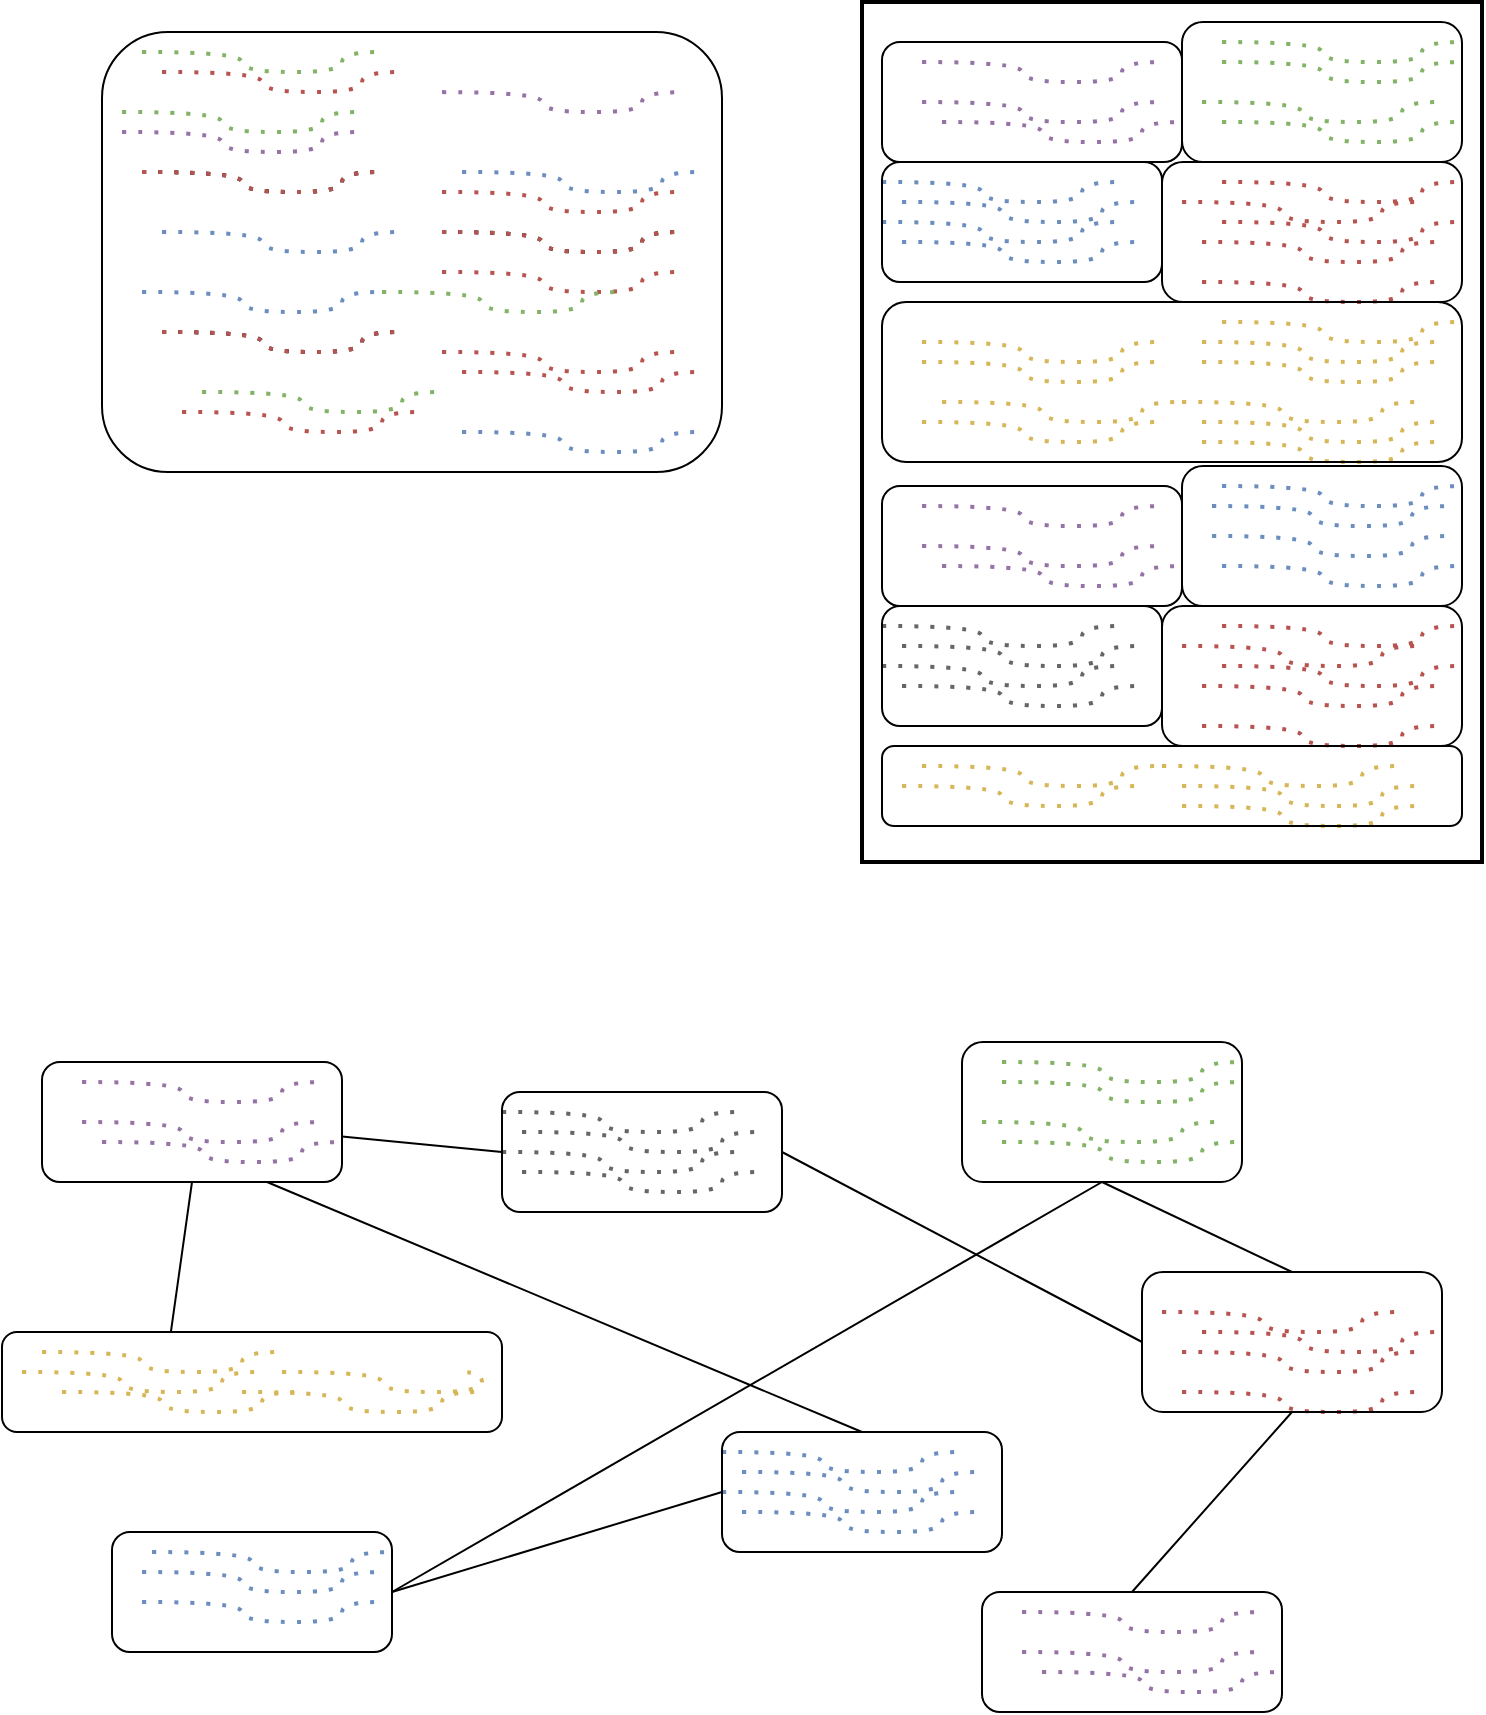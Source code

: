 <mxfile version="20.7.4" type="device"><diagram id="_uAUMc8RlsKn-BRS8aLd" name="Página-1"><mxGraphModel dx="868" dy="654" grid="0" gridSize="10" guides="1" tooltips="1" connect="1" arrows="1" fold="1" page="1" pageScale="1" pageWidth="827" pageHeight="1169" math="0" shadow="0"><root><mxCell id="0"/><mxCell id="1" parent="0"/><mxCell id="32X2ZA4i8Px3w5ZGDdcF-2" value="" style="endArrow=none;dashed=1;html=1;dashPattern=1 3;strokeWidth=2;rounded=0;edgeStyle=orthogonalEdgeStyle;curved=1;fillColor=#d5e8d4;strokeColor=#82b366;" edge="1" parent="1"><mxGeometry x="-0.8" y="262" width="50" height="50" relative="1" as="geometry"><mxPoint x="120" y="80" as="sourcePoint"/><mxPoint x="240" y="80" as="targetPoint"/><Array as="points"><mxPoint x="170" y="80"/><mxPoint x="170" y="90"/><mxPoint x="220" y="90"/><mxPoint x="220" y="80"/></Array><mxPoint x="-180" y="72" as="offset"/></mxGeometry></mxCell><mxCell id="32X2ZA4i8Px3w5ZGDdcF-3" value="" style="endArrow=none;dashed=1;html=1;dashPattern=1 3;strokeWidth=2;rounded=0;edgeStyle=orthogonalEdgeStyle;curved=1;fillColor=#f8cecc;strokeColor=#b85450;" edge="1" parent="1"><mxGeometry x="-0.8" y="262" width="50" height="50" relative="1" as="geometry"><mxPoint x="130" y="90" as="sourcePoint"/><mxPoint x="250" y="90" as="targetPoint"/><Array as="points"><mxPoint x="180" y="90"/><mxPoint x="180" y="100"/><mxPoint x="230" y="100"/><mxPoint x="230" y="90"/></Array><mxPoint x="-180" y="72" as="offset"/></mxGeometry></mxCell><mxCell id="32X2ZA4i8Px3w5ZGDdcF-4" value="" style="endArrow=none;dashed=1;html=1;dashPattern=1 3;strokeWidth=2;rounded=0;edgeStyle=orthogonalEdgeStyle;curved=1;fillColor=#e1d5e7;strokeColor=#9673a6;" edge="1" parent="1"><mxGeometry x="-0.8" y="262" width="50" height="50" relative="1" as="geometry"><mxPoint x="270" y="100.06" as="sourcePoint"/><mxPoint x="390" y="100.06" as="targetPoint"/><Array as="points"><mxPoint x="320" y="100.06"/><mxPoint x="320" y="110.06"/><mxPoint x="370" y="110.06"/><mxPoint x="370" y="100.06"/></Array><mxPoint x="-180" y="72" as="offset"/></mxGeometry></mxCell><mxCell id="32X2ZA4i8Px3w5ZGDdcF-5" value="" style="endArrow=none;dashed=1;html=1;dashPattern=1 3;strokeWidth=2;rounded=0;edgeStyle=orthogonalEdgeStyle;curved=1;fillColor=#d5e8d4;strokeColor=#82b366;" edge="1" parent="1"><mxGeometry x="-0.8" y="262" width="50" height="50" relative="1" as="geometry"><mxPoint x="110" y="110" as="sourcePoint"/><mxPoint x="230" y="110" as="targetPoint"/><Array as="points"><mxPoint x="160" y="110"/><mxPoint x="160" y="120"/><mxPoint x="210" y="120"/><mxPoint x="210" y="110"/></Array><mxPoint x="-180" y="72" as="offset"/></mxGeometry></mxCell><mxCell id="32X2ZA4i8Px3w5ZGDdcF-6" value="" style="endArrow=none;dashed=1;html=1;dashPattern=1 3;strokeWidth=2;rounded=0;edgeStyle=orthogonalEdgeStyle;curved=1;fillColor=#e1d5e7;strokeColor=#9673a6;" edge="1" parent="1"><mxGeometry x="-0.8" y="262" width="50" height="50" relative="1" as="geometry"><mxPoint x="110" y="120" as="sourcePoint"/><mxPoint x="230" y="120" as="targetPoint"/><Array as="points"><mxPoint x="160" y="120"/><mxPoint x="160" y="130"/><mxPoint x="210" y="130"/><mxPoint x="210" y="120"/></Array><mxPoint x="-180" y="72" as="offset"/></mxGeometry></mxCell><mxCell id="32X2ZA4i8Px3w5ZGDdcF-7" value="" style="endArrow=none;dashed=1;html=1;dashPattern=1 3;strokeWidth=2;rounded=0;edgeStyle=orthogonalEdgeStyle;curved=1;fillColor=#f8cecc;strokeColor=#b85450;" edge="1" parent="1"><mxGeometry x="-0.8" y="262" width="50" height="50" relative="1" as="geometry"><mxPoint x="270" y="150" as="sourcePoint"/><mxPoint x="390" y="150" as="targetPoint"/><Array as="points"><mxPoint x="320" y="150"/><mxPoint x="320" y="160"/><mxPoint x="370" y="160"/><mxPoint x="370" y="150"/></Array><mxPoint x="-180" y="72" as="offset"/></mxGeometry></mxCell><mxCell id="32X2ZA4i8Px3w5ZGDdcF-8" value="" style="endArrow=none;dashed=1;html=1;dashPattern=1 3;strokeWidth=2;rounded=0;edgeStyle=orthogonalEdgeStyle;curved=1;" edge="1" parent="1"><mxGeometry x="-0.8" y="262" width="50" height="50" relative="1" as="geometry"><mxPoint x="120" y="140" as="sourcePoint"/><mxPoint x="240" y="140" as="targetPoint"/><Array as="points"><mxPoint x="170" y="140"/><mxPoint x="170" y="150"/><mxPoint x="220" y="150"/><mxPoint x="220" y="140"/></Array><mxPoint x="-180" y="72" as="offset"/></mxGeometry></mxCell><mxCell id="32X2ZA4i8Px3w5ZGDdcF-9" value="" style="endArrow=none;dashed=1;html=1;dashPattern=1 3;strokeWidth=2;rounded=0;edgeStyle=orthogonalEdgeStyle;curved=1;fillColor=#dae8fc;strokeColor=#6c8ebf;" edge="1" parent="1"><mxGeometry x="-0.8" y="262" width="50" height="50" relative="1" as="geometry"><mxPoint x="280" y="140" as="sourcePoint"/><mxPoint x="400" y="140" as="targetPoint"/><Array as="points"><mxPoint x="330" y="140"/><mxPoint x="330" y="150"/><mxPoint x="380" y="150"/><mxPoint x="380" y="140"/></Array><mxPoint x="-180" y="72" as="offset"/></mxGeometry></mxCell><mxCell id="32X2ZA4i8Px3w5ZGDdcF-10" value="" style="endArrow=none;dashed=1;html=1;dashPattern=1 3;strokeWidth=2;rounded=0;edgeStyle=orthogonalEdgeStyle;curved=1;fillColor=#dae8fc;strokeColor=#6c8ebf;" edge="1" parent="1"><mxGeometry x="-0.8" y="262" width="50" height="50" relative="1" as="geometry"><mxPoint x="130" y="170" as="sourcePoint"/><mxPoint x="250" y="170" as="targetPoint"/><Array as="points"><mxPoint x="180" y="170"/><mxPoint x="180" y="180"/><mxPoint x="230" y="180"/><mxPoint x="230" y="170"/></Array><mxPoint x="-180" y="72" as="offset"/></mxGeometry></mxCell><mxCell id="32X2ZA4i8Px3w5ZGDdcF-11" value="" style="endArrow=none;dashed=1;html=1;dashPattern=1 3;strokeWidth=2;rounded=0;edgeStyle=orthogonalEdgeStyle;curved=1;fillColor=#f8cecc;strokeColor=#b85450;" edge="1" parent="1"><mxGeometry x="-0.8" y="262" width="50" height="50" relative="1" as="geometry"><mxPoint x="270" y="190" as="sourcePoint"/><mxPoint x="390" y="190" as="targetPoint"/><Array as="points"><mxPoint x="320" y="190"/><mxPoint x="320" y="200"/><mxPoint x="370" y="200"/><mxPoint x="370" y="190"/></Array><mxPoint x="-180" y="72" as="offset"/></mxGeometry></mxCell><mxCell id="32X2ZA4i8Px3w5ZGDdcF-12" value="" style="endArrow=none;dashed=1;html=1;dashPattern=1 3;strokeWidth=2;rounded=0;edgeStyle=orthogonalEdgeStyle;curved=1;fillColor=#dae8fc;strokeColor=#6c8ebf;" edge="1" parent="1"><mxGeometry x="-0.8" y="262" width="50" height="50" relative="1" as="geometry"><mxPoint x="120" y="200" as="sourcePoint"/><mxPoint x="240" y="200" as="targetPoint"/><Array as="points"><mxPoint x="170" y="200"/><mxPoint x="170" y="210"/><mxPoint x="220" y="210"/><mxPoint x="220" y="200"/></Array><mxPoint x="-180" y="72" as="offset"/></mxGeometry></mxCell><mxCell id="32X2ZA4i8Px3w5ZGDdcF-13" value="" style="endArrow=none;dashed=1;html=1;dashPattern=1 3;strokeWidth=2;rounded=0;edgeStyle=orthogonalEdgeStyle;curved=1;fillColor=#f8cecc;strokeColor=#b85450;" edge="1" parent="1"><mxGeometry x="-0.8" y="262" width="50" height="50" relative="1" as="geometry"><mxPoint x="280" y="240" as="sourcePoint"/><mxPoint x="400" y="240" as="targetPoint"/><Array as="points"><mxPoint x="330" y="240"/><mxPoint x="330" y="250"/><mxPoint x="380" y="250"/><mxPoint x="380" y="240"/></Array><mxPoint x="-180" y="72" as="offset"/></mxGeometry></mxCell><mxCell id="32X2ZA4i8Px3w5ZGDdcF-14" value="" style="endArrow=none;dashed=1;html=1;dashPattern=1 3;strokeWidth=2;rounded=0;edgeStyle=orthogonalEdgeStyle;curved=1;fillColor=#d5e8d4;strokeColor=#82b366;" edge="1" parent="1"><mxGeometry x="-0.8" y="262" width="50" height="50" relative="1" as="geometry"><mxPoint x="240" y="200" as="sourcePoint"/><mxPoint x="360" y="200" as="targetPoint"/><Array as="points"><mxPoint x="290" y="200"/><mxPoint x="290" y="210"/><mxPoint x="340" y="210"/><mxPoint x="340" y="200"/></Array><mxPoint x="-180" y="72" as="offset"/></mxGeometry></mxCell><mxCell id="32X2ZA4i8Px3w5ZGDdcF-15" value="" style="endArrow=none;dashed=1;html=1;dashPattern=1 3;strokeWidth=2;rounded=0;edgeStyle=orthogonalEdgeStyle;curved=1;fillColor=#f8cecc;strokeColor=#b85450;" edge="1" parent="1"><mxGeometry x="-0.8" y="262" width="50" height="50" relative="1" as="geometry"><mxPoint x="270" y="230" as="sourcePoint"/><mxPoint x="390" y="230" as="targetPoint"/><Array as="points"><mxPoint x="320" y="230"/><mxPoint x="320" y="240"/><mxPoint x="370" y="240"/><mxPoint x="370" y="230"/></Array><mxPoint x="-180" y="72" as="offset"/></mxGeometry></mxCell><mxCell id="32X2ZA4i8Px3w5ZGDdcF-16" value="" style="endArrow=none;dashed=1;html=1;dashPattern=1 3;strokeWidth=2;rounded=0;edgeStyle=orthogonalEdgeStyle;curved=1;" edge="1" parent="1"><mxGeometry x="-0.8" y="262" width="50" height="50" relative="1" as="geometry"><mxPoint x="270" y="170" as="sourcePoint"/><mxPoint x="390" y="170" as="targetPoint"/><Array as="points"><mxPoint x="320" y="170"/><mxPoint x="320" y="180"/><mxPoint x="370" y="180"/><mxPoint x="370" y="170"/></Array><mxPoint x="-180" y="72" as="offset"/></mxGeometry></mxCell><mxCell id="32X2ZA4i8Px3w5ZGDdcF-17" value="" style="endArrow=none;dashed=1;html=1;dashPattern=1 3;strokeWidth=2;rounded=0;edgeStyle=orthogonalEdgeStyle;curved=1;" edge="1" parent="1"><mxGeometry x="-0.8" y="262" width="50" height="50" relative="1" as="geometry"><mxPoint x="130" y="220" as="sourcePoint"/><mxPoint x="250" y="220" as="targetPoint"/><Array as="points"><mxPoint x="180" y="220"/><mxPoint x="180" y="230"/><mxPoint x="230" y="230"/><mxPoint x="230" y="220"/></Array><mxPoint x="-180" y="72" as="offset"/></mxGeometry></mxCell><mxCell id="32X2ZA4i8Px3w5ZGDdcF-18" value="" style="endArrow=none;dashed=1;html=1;dashPattern=1 3;strokeWidth=2;rounded=0;edgeStyle=orthogonalEdgeStyle;curved=1;fillColor=#dae8fc;strokeColor=#6c8ebf;" edge="1" parent="1"><mxGeometry x="-0.8" y="262" width="50" height="50" relative="1" as="geometry"><mxPoint x="280" y="270" as="sourcePoint"/><mxPoint x="400" y="270" as="targetPoint"/><Array as="points"><mxPoint x="330" y="270"/><mxPoint x="330" y="280"/><mxPoint x="380" y="280"/><mxPoint x="380" y="270"/></Array><mxPoint x="-180" y="72" as="offset"/></mxGeometry></mxCell><mxCell id="32X2ZA4i8Px3w5ZGDdcF-19" value="" style="endArrow=none;dashed=1;html=1;dashPattern=1 3;strokeWidth=2;rounded=0;edgeStyle=orthogonalEdgeStyle;curved=1;fillColor=#d5e8d4;strokeColor=#82b366;" edge="1" parent="1"><mxGeometry x="-0.8" y="262" width="50" height="50" relative="1" as="geometry"><mxPoint x="150" y="250" as="sourcePoint"/><mxPoint x="270" y="250" as="targetPoint"/><Array as="points"><mxPoint x="200" y="250"/><mxPoint x="200" y="260"/><mxPoint x="250" y="260"/><mxPoint x="250" y="250"/></Array><mxPoint x="-180" y="72" as="offset"/></mxGeometry></mxCell><mxCell id="32X2ZA4i8Px3w5ZGDdcF-20" value="" style="endArrow=none;dashed=1;html=1;dashPattern=1 3;strokeWidth=2;rounded=0;edgeStyle=orthogonalEdgeStyle;curved=1;fillColor=#f8cecc;strokeColor=#b85450;" edge="1" parent="1"><mxGeometry x="-0.8" y="262" width="50" height="50" relative="1" as="geometry"><mxPoint x="140" y="260" as="sourcePoint"/><mxPoint x="260" y="260" as="targetPoint"/><Array as="points"><mxPoint x="190" y="260"/><mxPoint x="190" y="270"/><mxPoint x="240" y="270"/><mxPoint x="240" y="260"/></Array><mxPoint x="-180" y="72" as="offset"/></mxGeometry></mxCell><mxCell id="32X2ZA4i8Px3w5ZGDdcF-21" value="" style="endArrow=none;dashed=1;html=1;dashPattern=1 3;strokeWidth=2;rounded=0;edgeStyle=orthogonalEdgeStyle;curved=1;fillColor=#f8cecc;strokeColor=#b85450;" edge="1" parent="1"><mxGeometry x="-0.8" y="262" width="50" height="50" relative="1" as="geometry"><mxPoint x="120" y="140" as="sourcePoint"/><mxPoint x="240" y="140" as="targetPoint"/><Array as="points"><mxPoint x="170" y="140"/><mxPoint x="170" y="150"/><mxPoint x="220" y="150"/><mxPoint x="220" y="140"/></Array><mxPoint x="-180" y="72" as="offset"/></mxGeometry></mxCell><mxCell id="32X2ZA4i8Px3w5ZGDdcF-22" value="" style="endArrow=none;dashed=1;html=1;dashPattern=1 3;strokeWidth=2;rounded=0;edgeStyle=orthogonalEdgeStyle;curved=1;fillColor=#f8cecc;strokeColor=#b85450;" edge="1" parent="1"><mxGeometry x="-0.8" y="262" width="50" height="50" relative="1" as="geometry"><mxPoint x="270" y="170" as="sourcePoint"/><mxPoint x="390" y="170" as="targetPoint"/><Array as="points"><mxPoint x="320" y="170"/><mxPoint x="320" y="180"/><mxPoint x="370" y="180"/><mxPoint x="370" y="170"/></Array><mxPoint x="-180" y="72" as="offset"/></mxGeometry></mxCell><mxCell id="32X2ZA4i8Px3w5ZGDdcF-23" value="" style="endArrow=none;dashed=1;html=1;dashPattern=1 3;strokeWidth=2;rounded=0;edgeStyle=orthogonalEdgeStyle;curved=1;fillColor=#f8cecc;strokeColor=#b85450;" edge="1" parent="1"><mxGeometry x="-0.8" y="262" width="50" height="50" relative="1" as="geometry"><mxPoint x="130" y="220" as="sourcePoint"/><mxPoint x="250" y="220" as="targetPoint"/><Array as="points"><mxPoint x="180" y="220"/><mxPoint x="180" y="230"/><mxPoint x="230" y="230"/><mxPoint x="230" y="220"/></Array><mxPoint x="-180" y="72" as="offset"/></mxGeometry></mxCell><mxCell id="32X2ZA4i8Px3w5ZGDdcF-25" value="" style="endArrow=none;dashed=1;html=1;dashPattern=1 3;strokeWidth=2;rounded=0;edgeStyle=orthogonalEdgeStyle;curved=1;fillColor=#f8cecc;strokeColor=#b85450;" edge="1" parent="1"><mxGeometry x="-0.8" y="262" width="50" height="50" relative="1" as="geometry"><mxPoint x="660" y="145.0" as="sourcePoint"/><mxPoint x="780" y="145.0" as="targetPoint"/><Array as="points"><mxPoint x="710" y="145"/><mxPoint x="710" y="155"/><mxPoint x="760" y="155"/><mxPoint x="760" y="145"/></Array><mxPoint x="-180" y="72" as="offset"/></mxGeometry></mxCell><mxCell id="32X2ZA4i8Px3w5ZGDdcF-26" value="" style="endArrow=none;dashed=1;html=1;dashPattern=1 3;strokeWidth=2;rounded=0;edgeStyle=orthogonalEdgeStyle;curved=1;fillColor=#f8cecc;strokeColor=#b85450;" edge="1" parent="1"><mxGeometry x="-0.8" y="262" width="50" height="50" relative="1" as="geometry"><mxPoint x="660" y="165.0" as="sourcePoint"/><mxPoint x="780" y="165.0" as="targetPoint"/><Array as="points"><mxPoint x="710" y="165"/><mxPoint x="710" y="175"/><mxPoint x="760" y="175"/><mxPoint x="760" y="165"/></Array><mxPoint x="-180" y="72" as="offset"/></mxGeometry></mxCell><mxCell id="32X2ZA4i8Px3w5ZGDdcF-27" value="" style="endArrow=none;dashed=1;html=1;dashPattern=1 3;strokeWidth=2;rounded=0;edgeStyle=orthogonalEdgeStyle;curved=1;fillColor=#f8cecc;strokeColor=#b85450;" edge="1" parent="1"><mxGeometry x="-0.8" y="262" width="50" height="50" relative="1" as="geometry"><mxPoint x="650" y="175" as="sourcePoint"/><mxPoint x="770" y="175" as="targetPoint"/><Array as="points"><mxPoint x="700" y="175"/><mxPoint x="700" y="185"/><mxPoint x="750" y="185"/><mxPoint x="750" y="175"/></Array><mxPoint x="-180" y="72" as="offset"/></mxGeometry></mxCell><mxCell id="32X2ZA4i8Px3w5ZGDdcF-28" value="" style="endArrow=none;dashed=1;html=1;dashPattern=1 3;strokeWidth=2;rounded=0;edgeStyle=orthogonalEdgeStyle;curved=1;fillColor=#dae8fc;strokeColor=#6c8ebf;" edge="1" parent="1"><mxGeometry x="-0.8" y="262" width="50" height="50" relative="1" as="geometry"><mxPoint x="500" y="155" as="sourcePoint"/><mxPoint x="620" y="155" as="targetPoint"/><Array as="points"><mxPoint x="550" y="155"/><mxPoint x="550" y="165"/><mxPoint x="600" y="165"/><mxPoint x="600" y="155"/></Array><mxPoint x="-180" y="72" as="offset"/></mxGeometry></mxCell><mxCell id="32X2ZA4i8Px3w5ZGDdcF-29" value="" style="endArrow=none;dashed=1;html=1;dashPattern=1 3;strokeWidth=2;rounded=0;edgeStyle=orthogonalEdgeStyle;curved=1;fillColor=#dae8fc;strokeColor=#6c8ebf;" edge="1" parent="1"><mxGeometry x="-0.8" y="262" width="50" height="50" relative="1" as="geometry"><mxPoint x="490" y="165" as="sourcePoint"/><mxPoint x="610" y="165" as="targetPoint"/><Array as="points"><mxPoint x="540" y="165"/><mxPoint x="540" y="175"/><mxPoint x="590" y="175"/><mxPoint x="590" y="165"/></Array><mxPoint x="-180" y="72" as="offset"/></mxGeometry></mxCell><mxCell id="32X2ZA4i8Px3w5ZGDdcF-31" value="" style="endArrow=none;dashed=1;html=1;dashPattern=1 3;strokeWidth=2;rounded=0;edgeStyle=orthogonalEdgeStyle;curved=1;fillColor=#f8cecc;strokeColor=#b85450;" edge="1" parent="1"><mxGeometry x="-0.8" y="262" width="50" height="50" relative="1" as="geometry"><mxPoint x="640" y="155" as="sourcePoint"/><mxPoint x="760" y="155" as="targetPoint"/><Array as="points"><mxPoint x="690" y="155"/><mxPoint x="690" y="165"/><mxPoint x="740" y="165"/><mxPoint x="740" y="155"/></Array><mxPoint x="-180" y="72" as="offset"/></mxGeometry></mxCell><mxCell id="32X2ZA4i8Px3w5ZGDdcF-32" value="" style="endArrow=none;dashed=1;html=1;dashPattern=1 3;strokeWidth=2;rounded=0;edgeStyle=orthogonalEdgeStyle;curved=1;fillColor=#f8cecc;strokeColor=#b85450;" edge="1" parent="1"><mxGeometry x="-0.8" y="262" width="50" height="50" relative="1" as="geometry"><mxPoint x="650" y="195" as="sourcePoint"/><mxPoint x="770" y="195" as="targetPoint"/><Array as="points"><mxPoint x="700" y="195"/><mxPoint x="700" y="205"/><mxPoint x="750" y="205"/><mxPoint x="750" y="195"/></Array><mxPoint x="-180" y="72" as="offset"/></mxGeometry></mxCell><mxCell id="32X2ZA4i8Px3w5ZGDdcF-33" value="" style="endArrow=none;dashed=1;html=1;dashPattern=1 3;strokeWidth=2;rounded=0;edgeStyle=orthogonalEdgeStyle;curved=1;fillColor=#fff2cc;strokeColor=#d6b656;" edge="1" parent="1"><mxGeometry x="-0.8" y="262" width="50" height="50" relative="1" as="geometry"><mxPoint x="660" y="215" as="sourcePoint"/><mxPoint x="780" y="215" as="targetPoint"/><Array as="points"><mxPoint x="710" y="215"/><mxPoint x="710" y="225"/><mxPoint x="760" y="225"/><mxPoint x="760" y="215"/></Array><mxPoint x="-180" y="72" as="offset"/></mxGeometry></mxCell><mxCell id="32X2ZA4i8Px3w5ZGDdcF-34" value="" style="endArrow=none;dashed=1;html=1;dashPattern=1 3;strokeWidth=2;rounded=0;edgeStyle=orthogonalEdgeStyle;curved=1;fillColor=#fff2cc;strokeColor=#d6b656;" edge="1" parent="1"><mxGeometry x="-0.8" y="262" width="50" height="50" relative="1" as="geometry"><mxPoint x="650" y="225" as="sourcePoint"/><mxPoint x="770" y="225" as="targetPoint"/><Array as="points"><mxPoint x="700" y="225"/><mxPoint x="700" y="235"/><mxPoint x="750" y="235"/><mxPoint x="750" y="225"/></Array><mxPoint x="-180" y="72" as="offset"/></mxGeometry></mxCell><mxCell id="32X2ZA4i8Px3w5ZGDdcF-35" value="" style="endArrow=none;dashed=1;html=1;dashPattern=1 3;strokeWidth=2;rounded=0;edgeStyle=orthogonalEdgeStyle;curved=1;fillColor=#fff2cc;strokeColor=#d6b656;" edge="1" parent="1"><mxGeometry x="-0.8" y="262" width="50" height="50" relative="1" as="geometry"><mxPoint x="650" y="235" as="sourcePoint"/><mxPoint x="770" y="235" as="targetPoint"/><Array as="points"><mxPoint x="700" y="235"/><mxPoint x="700" y="245"/><mxPoint x="750" y="245"/><mxPoint x="750" y="235"/></Array><mxPoint x="-180" y="72" as="offset"/></mxGeometry></mxCell><mxCell id="32X2ZA4i8Px3w5ZGDdcF-36" value="" style="endArrow=none;dashed=1;html=1;dashPattern=1 3;strokeWidth=2;rounded=0;edgeStyle=orthogonalEdgeStyle;curved=1;fillColor=#fff2cc;strokeColor=#d6b656;" edge="1" parent="1"><mxGeometry x="-0.8" y="262" width="50" height="50" relative="1" as="geometry"><mxPoint x="650" y="265" as="sourcePoint"/><mxPoint x="770" y="265" as="targetPoint"/><Array as="points"><mxPoint x="700" y="265"/><mxPoint x="700" y="275"/><mxPoint x="750" y="275"/><mxPoint x="750" y="265"/></Array><mxPoint x="-180" y="72" as="offset"/></mxGeometry></mxCell><mxCell id="32X2ZA4i8Px3w5ZGDdcF-37" value="" style="endArrow=none;dashed=1;html=1;dashPattern=1 3;strokeWidth=2;rounded=0;edgeStyle=orthogonalEdgeStyle;curved=1;fillColor=#fff2cc;strokeColor=#d6b656;" edge="1" parent="1"><mxGeometry x="-0.8" y="262" width="50" height="50" relative="1" as="geometry"><mxPoint x="650" y="275" as="sourcePoint"/><mxPoint x="770" y="275" as="targetPoint"/><Array as="points"><mxPoint x="700" y="275"/><mxPoint x="700" y="285"/><mxPoint x="750" y="285"/><mxPoint x="750" y="275"/></Array><mxPoint x="-180" y="72" as="offset"/></mxGeometry></mxCell><mxCell id="32X2ZA4i8Px3w5ZGDdcF-38" value="" style="endArrow=none;dashed=1;html=1;dashPattern=1 3;strokeWidth=2;rounded=0;edgeStyle=orthogonalEdgeStyle;curved=1;fillColor=#fff2cc;strokeColor=#d6b656;" edge="1" parent="1"><mxGeometry x="-0.8" y="262" width="50" height="50" relative="1" as="geometry"><mxPoint x="510" y="225" as="sourcePoint"/><mxPoint x="630" y="225" as="targetPoint"/><Array as="points"><mxPoint x="560" y="225"/><mxPoint x="560" y="235"/><mxPoint x="610" y="235"/><mxPoint x="610" y="225"/></Array><mxPoint x="-180" y="72" as="offset"/></mxGeometry></mxCell><mxCell id="32X2ZA4i8Px3w5ZGDdcF-39" value="" style="endArrow=none;dashed=1;html=1;dashPattern=1 3;strokeWidth=2;rounded=0;edgeStyle=orthogonalEdgeStyle;curved=1;fillColor=#fff2cc;strokeColor=#d6b656;" edge="1" parent="1"><mxGeometry x="-0.8" y="262" width="50" height="50" relative="1" as="geometry"><mxPoint x="510" y="235" as="sourcePoint"/><mxPoint x="630" y="235" as="targetPoint"/><Array as="points"><mxPoint x="560" y="235"/><mxPoint x="560" y="245"/><mxPoint x="610" y="245"/><mxPoint x="610" y="235"/></Array><mxPoint x="-180" y="72" as="offset"/></mxGeometry></mxCell><mxCell id="32X2ZA4i8Px3w5ZGDdcF-40" value="" style="endArrow=none;dashed=1;html=1;dashPattern=1 3;strokeWidth=2;rounded=0;edgeStyle=orthogonalEdgeStyle;curved=1;fillColor=#fff2cc;strokeColor=#d6b656;" edge="1" parent="1"><mxGeometry x="-0.8" y="262" width="50" height="50" relative="1" as="geometry"><mxPoint x="520" y="255" as="sourcePoint"/><mxPoint x="640" y="255" as="targetPoint"/><Array as="points"><mxPoint x="570" y="255"/><mxPoint x="570" y="265"/><mxPoint x="620" y="265"/><mxPoint x="620" y="255"/></Array><mxPoint x="-180" y="72" as="offset"/></mxGeometry></mxCell><mxCell id="32X2ZA4i8Px3w5ZGDdcF-41" value="" style="endArrow=none;dashed=1;html=1;dashPattern=1 3;strokeWidth=2;rounded=0;edgeStyle=orthogonalEdgeStyle;curved=1;fillColor=#fff2cc;strokeColor=#d6b656;" edge="1" parent="1"><mxGeometry x="-0.8" y="262" width="50" height="50" relative="1" as="geometry"><mxPoint x="510" y="265" as="sourcePoint"/><mxPoint x="630" y="265" as="targetPoint"/><Array as="points"><mxPoint x="560" y="265"/><mxPoint x="560" y="275"/><mxPoint x="610" y="275"/><mxPoint x="610" y="265"/></Array><mxPoint x="-180" y="72" as="offset"/></mxGeometry></mxCell><mxCell id="32X2ZA4i8Px3w5ZGDdcF-42" value="" style="endArrow=none;dashed=1;html=1;dashPattern=1 3;strokeWidth=2;rounded=0;edgeStyle=orthogonalEdgeStyle;curved=1;fillColor=#d5e8d4;strokeColor=#82b366;" edge="1" parent="1"><mxGeometry x="-0.8" y="262" width="50" height="50" relative="1" as="geometry"><mxPoint x="660" y="75.03" as="sourcePoint"/><mxPoint x="780" y="75.03" as="targetPoint"/><Array as="points"><mxPoint x="710" y="75.03"/><mxPoint x="710" y="85.03"/><mxPoint x="760" y="85.03"/><mxPoint x="760" y="75.03"/></Array><mxPoint x="-180" y="72" as="offset"/></mxGeometry></mxCell><mxCell id="32X2ZA4i8Px3w5ZGDdcF-43" value="" style="endArrow=none;dashed=1;html=1;dashPattern=1 3;strokeWidth=2;rounded=0;edgeStyle=orthogonalEdgeStyle;curved=1;fillColor=#d5e8d4;strokeColor=#82b366;" edge="1" parent="1"><mxGeometry x="-0.8" y="262" width="50" height="50" relative="1" as="geometry"><mxPoint x="660" y="85.03" as="sourcePoint"/><mxPoint x="780" y="85.03" as="targetPoint"/><Array as="points"><mxPoint x="710" y="85.03"/><mxPoint x="710" y="95.03"/><mxPoint x="760" y="95.03"/><mxPoint x="760" y="85.03"/></Array><mxPoint x="-180" y="72" as="offset"/></mxGeometry></mxCell><mxCell id="32X2ZA4i8Px3w5ZGDdcF-44" value="" style="endArrow=none;dashed=1;html=1;dashPattern=1 3;strokeWidth=2;rounded=0;edgeStyle=orthogonalEdgeStyle;curved=1;fillColor=#e1d5e7;strokeColor=#9673a6;" edge="1" parent="1"><mxGeometry x="-0.8" y="262" width="50" height="50" relative="1" as="geometry"><mxPoint x="510" y="85.03" as="sourcePoint"/><mxPoint x="630" y="85.03" as="targetPoint"/><Array as="points"><mxPoint x="560" y="85.03"/><mxPoint x="560" y="95.03"/><mxPoint x="610" y="95.03"/><mxPoint x="610" y="85.03"/></Array><mxPoint x="-180" y="72" as="offset"/></mxGeometry></mxCell><mxCell id="32X2ZA4i8Px3w5ZGDdcF-45" value="" style="endArrow=none;dashed=1;html=1;dashPattern=1 3;strokeWidth=2;rounded=0;edgeStyle=orthogonalEdgeStyle;curved=1;fillColor=#e1d5e7;strokeColor=#9673a6;" edge="1" parent="1"><mxGeometry x="-0.8" y="262" width="50" height="50" relative="1" as="geometry"><mxPoint x="510" y="105.03" as="sourcePoint"/><mxPoint x="630" y="105.03" as="targetPoint"/><Array as="points"><mxPoint x="560" y="105.03"/><mxPoint x="560" y="115.03"/><mxPoint x="610" y="115.03"/><mxPoint x="610" y="105.03"/></Array><mxPoint x="-180" y="72" as="offset"/></mxGeometry></mxCell><mxCell id="32X2ZA4i8Px3w5ZGDdcF-46" value="" style="endArrow=none;dashed=1;html=1;dashPattern=1 3;strokeWidth=2;rounded=0;edgeStyle=orthogonalEdgeStyle;curved=1;fillColor=#e1d5e7;strokeColor=#9673a6;" edge="1" parent="1"><mxGeometry x="-0.8" y="262" width="50" height="50" relative="1" as="geometry"><mxPoint x="520" y="115.03" as="sourcePoint"/><mxPoint x="640" y="115.03" as="targetPoint"/><Array as="points"><mxPoint x="570" y="115.03"/><mxPoint x="570" y="125.03"/><mxPoint x="620" y="125.03"/><mxPoint x="620" y="115.03"/></Array><mxPoint x="-180" y="72" as="offset"/></mxGeometry></mxCell><mxCell id="32X2ZA4i8Px3w5ZGDdcF-47" value="" style="endArrow=none;dashed=1;html=1;dashPattern=1 3;strokeWidth=2;rounded=0;edgeStyle=orthogonalEdgeStyle;curved=1;fillColor=#dae8fc;strokeColor=#6c8ebf;" edge="1" parent="1"><mxGeometry x="-0.8" y="262" width="50" height="50" relative="1" as="geometry"><mxPoint x="500" y="175.0" as="sourcePoint"/><mxPoint x="620" y="175.0" as="targetPoint"/><Array as="points"><mxPoint x="550" y="175"/><mxPoint x="550" y="185"/><mxPoint x="600" y="185"/><mxPoint x="600" y="175"/></Array><mxPoint x="-180" y="72" as="offset"/></mxGeometry></mxCell><mxCell id="32X2ZA4i8Px3w5ZGDdcF-48" value="" style="endArrow=none;dashed=1;html=1;dashPattern=1 3;strokeWidth=2;rounded=0;edgeStyle=orthogonalEdgeStyle;curved=1;fillColor=#d5e8d4;strokeColor=#82b366;" edge="1" parent="1"><mxGeometry x="-0.8" y="262" width="50" height="50" relative="1" as="geometry"><mxPoint x="650" y="105.0" as="sourcePoint"/><mxPoint x="770" y="105.0" as="targetPoint"/><Array as="points"><mxPoint x="700" y="105"/><mxPoint x="700" y="115"/><mxPoint x="750" y="115"/><mxPoint x="750" y="105"/></Array><mxPoint x="-180" y="72" as="offset"/></mxGeometry></mxCell><mxCell id="32X2ZA4i8Px3w5ZGDdcF-49" value="" style="endArrow=none;dashed=1;html=1;dashPattern=1 3;strokeWidth=2;rounded=0;edgeStyle=orthogonalEdgeStyle;curved=1;fillColor=#d5e8d4;strokeColor=#82b366;" edge="1" parent="1"><mxGeometry x="-0.8" y="262" width="50" height="50" relative="1" as="geometry"><mxPoint x="660" y="115.0" as="sourcePoint"/><mxPoint x="780" y="115.0" as="targetPoint"/><Array as="points"><mxPoint x="710" y="115"/><mxPoint x="710" y="125"/><mxPoint x="760" y="125"/><mxPoint x="760" y="115"/></Array><mxPoint x="-180" y="72" as="offset"/></mxGeometry></mxCell><mxCell id="32X2ZA4i8Px3w5ZGDdcF-50" value="" style="endArrow=none;dashed=1;html=1;dashPattern=1 3;strokeWidth=2;rounded=0;edgeStyle=orthogonalEdgeStyle;curved=1;fillColor=#dae8fc;strokeColor=#6c8ebf;" edge="1" parent="1"><mxGeometry x="-0.8" y="262" width="50" height="50" relative="1" as="geometry"><mxPoint x="490" y="145.0" as="sourcePoint"/><mxPoint x="610" y="145.0" as="targetPoint"/><Array as="points"><mxPoint x="540" y="145"/><mxPoint x="540" y="155"/><mxPoint x="590" y="155"/><mxPoint x="590" y="145"/></Array><mxPoint x="-180" y="72" as="offset"/></mxGeometry></mxCell><mxCell id="32X2ZA4i8Px3w5ZGDdcF-52" value="" style="endArrow=none;dashed=1;html=1;dashPattern=1 3;strokeWidth=2;rounded=0;edgeStyle=orthogonalEdgeStyle;curved=1;fillColor=#fff2cc;strokeColor=#d6b656;" edge="1" parent="1"><mxGeometry x="-0.8" y="262" width="50" height="50" relative="1" as="geometry"><mxPoint x="640" y="255.0" as="sourcePoint"/><mxPoint x="760" y="255.0" as="targetPoint"/><Array as="points"><mxPoint x="690" y="255"/><mxPoint x="690" y="265"/><mxPoint x="740" y="265"/><mxPoint x="740" y="255"/></Array><mxPoint x="-180" y="72" as="offset"/></mxGeometry></mxCell><mxCell id="32X2ZA4i8Px3w5ZGDdcF-61" value="" style="rounded=1;whiteSpace=wrap;html=1;fillColor=none;" vertex="1" parent="1"><mxGeometry x="630" y="135" width="150" height="70" as="geometry"/></mxCell><mxCell id="32X2ZA4i8Px3w5ZGDdcF-62" value="" style="rounded=1;whiteSpace=wrap;html=1;fillColor=none;" vertex="1" parent="1"><mxGeometry x="640" y="65" width="140" height="70" as="geometry"/></mxCell><mxCell id="32X2ZA4i8Px3w5ZGDdcF-63" value="" style="rounded=1;whiteSpace=wrap;html=1;fillColor=none;" vertex="1" parent="1"><mxGeometry x="490" y="75" width="150" height="60" as="geometry"/></mxCell><mxCell id="32X2ZA4i8Px3w5ZGDdcF-64" value="" style="rounded=1;whiteSpace=wrap;html=1;fillColor=none;" vertex="1" parent="1"><mxGeometry x="490" y="135" width="140" height="60" as="geometry"/></mxCell><mxCell id="32X2ZA4i8Px3w5ZGDdcF-65" value="" style="rounded=1;whiteSpace=wrap;html=1;fillColor=none;" vertex="1" parent="1"><mxGeometry x="490" y="205" width="290" height="80" as="geometry"/></mxCell><mxCell id="32X2ZA4i8Px3w5ZGDdcF-68" value="" style="endArrow=none;dashed=1;html=1;dashPattern=1 3;strokeWidth=2;rounded=0;edgeStyle=orthogonalEdgeStyle;curved=1;fillColor=#f8cecc;strokeColor=#b85450;" edge="1" parent="1"><mxGeometry x="-0.8" y="262" width="50" height="50" relative="1" as="geometry"><mxPoint x="660" y="367" as="sourcePoint"/><mxPoint x="780" y="367" as="targetPoint"/><Array as="points"><mxPoint x="710" y="367"/><mxPoint x="710" y="377"/><mxPoint x="760" y="377"/><mxPoint x="760" y="367"/></Array><mxPoint x="-180" y="72" as="offset"/></mxGeometry></mxCell><mxCell id="32X2ZA4i8Px3w5ZGDdcF-69" value="" style="endArrow=none;dashed=1;html=1;dashPattern=1 3;strokeWidth=2;rounded=0;edgeStyle=orthogonalEdgeStyle;curved=1;fillColor=#f8cecc;strokeColor=#b85450;" edge="1" parent="1"><mxGeometry x="-0.8" y="262" width="50" height="50" relative="1" as="geometry"><mxPoint x="660" y="387" as="sourcePoint"/><mxPoint x="780" y="387" as="targetPoint"/><Array as="points"><mxPoint x="710" y="387"/><mxPoint x="710" y="397"/><mxPoint x="760" y="397"/><mxPoint x="760" y="387"/></Array><mxPoint x="-180" y="72" as="offset"/></mxGeometry></mxCell><mxCell id="32X2ZA4i8Px3w5ZGDdcF-70" value="" style="endArrow=none;dashed=1;html=1;dashPattern=1 3;strokeWidth=2;rounded=0;edgeStyle=orthogonalEdgeStyle;curved=1;fillColor=#f8cecc;strokeColor=#b85450;" edge="1" parent="1"><mxGeometry x="-0.8" y="262" width="50" height="50" relative="1" as="geometry"><mxPoint x="650" y="397" as="sourcePoint"/><mxPoint x="770" y="397" as="targetPoint"/><Array as="points"><mxPoint x="700" y="397"/><mxPoint x="700" y="407"/><mxPoint x="750" y="407"/><mxPoint x="750" y="397"/></Array><mxPoint x="-180" y="72" as="offset"/></mxGeometry></mxCell><mxCell id="32X2ZA4i8Px3w5ZGDdcF-71" value="" style="endArrow=none;dashed=1;html=1;dashPattern=1 3;strokeWidth=2;rounded=0;edgeStyle=orthogonalEdgeStyle;curved=1;fillColor=#f5f5f5;strokeColor=#666666;" edge="1" parent="1"><mxGeometry x="-0.8" y="262" width="50" height="50" relative="1" as="geometry"><mxPoint x="500" y="377" as="sourcePoint"/><mxPoint x="620" y="377" as="targetPoint"/><Array as="points"><mxPoint x="550" y="377"/><mxPoint x="550" y="387"/><mxPoint x="600" y="387"/><mxPoint x="600" y="377"/></Array><mxPoint x="-180" y="72" as="offset"/></mxGeometry></mxCell><mxCell id="32X2ZA4i8Px3w5ZGDdcF-72" value="" style="endArrow=none;dashed=1;html=1;dashPattern=1 3;strokeWidth=2;rounded=0;edgeStyle=orthogonalEdgeStyle;curved=1;fillColor=#f5f5f5;strokeColor=#666666;" edge="1" parent="1"><mxGeometry x="-0.8" y="262" width="50" height="50" relative="1" as="geometry"><mxPoint x="490" y="387" as="sourcePoint"/><mxPoint x="610" y="387" as="targetPoint"/><Array as="points"><mxPoint x="540" y="387"/><mxPoint x="540" y="397"/><mxPoint x="590" y="397"/><mxPoint x="590" y="387"/></Array><mxPoint x="-180" y="72" as="offset"/></mxGeometry></mxCell><mxCell id="32X2ZA4i8Px3w5ZGDdcF-73" value="" style="endArrow=none;dashed=1;html=1;dashPattern=1 3;strokeWidth=2;rounded=0;edgeStyle=orthogonalEdgeStyle;curved=1;fillColor=#f8cecc;strokeColor=#b85450;" edge="1" parent="1"><mxGeometry x="-0.8" y="262" width="50" height="50" relative="1" as="geometry"><mxPoint x="640" y="377" as="sourcePoint"/><mxPoint x="760" y="377" as="targetPoint"/><Array as="points"><mxPoint x="690" y="377"/><mxPoint x="690" y="387"/><mxPoint x="740" y="387"/><mxPoint x="740" y="377"/></Array><mxPoint x="-180" y="72" as="offset"/></mxGeometry></mxCell><mxCell id="32X2ZA4i8Px3w5ZGDdcF-74" value="" style="endArrow=none;dashed=1;html=1;dashPattern=1 3;strokeWidth=2;rounded=0;edgeStyle=orthogonalEdgeStyle;curved=1;fillColor=#f8cecc;strokeColor=#b85450;" edge="1" parent="1"><mxGeometry x="-0.8" y="262" width="50" height="50" relative="1" as="geometry"><mxPoint x="650" y="417" as="sourcePoint"/><mxPoint x="770" y="417" as="targetPoint"/><Array as="points"><mxPoint x="700" y="417"/><mxPoint x="700" y="427"/><mxPoint x="750" y="427"/><mxPoint x="750" y="417"/></Array><mxPoint x="-180" y="72" as="offset"/></mxGeometry></mxCell><mxCell id="32X2ZA4i8Px3w5ZGDdcF-75" value="" style="endArrow=none;dashed=1;html=1;dashPattern=1 3;strokeWidth=2;rounded=0;edgeStyle=orthogonalEdgeStyle;curved=1;fillColor=#dae8fc;strokeColor=#6c8ebf;" edge="1" parent="1"><mxGeometry x="-0.8" y="262" width="50" height="50" relative="1" as="geometry"><mxPoint x="660" y="297.03" as="sourcePoint"/><mxPoint x="780" y="297.03" as="targetPoint"/><Array as="points"><mxPoint x="710" y="297.03"/><mxPoint x="710" y="307.03"/><mxPoint x="760" y="307.03"/><mxPoint x="760" y="297.03"/></Array><mxPoint x="-180" y="72" as="offset"/></mxGeometry></mxCell><mxCell id="32X2ZA4i8Px3w5ZGDdcF-76" value="" style="endArrow=none;dashed=1;html=1;dashPattern=1 3;strokeWidth=2;rounded=0;edgeStyle=orthogonalEdgeStyle;curved=1;fillColor=#dae8fc;strokeColor=#6c8ebf;" edge="1" parent="1"><mxGeometry x="-0.8" y="262" width="50" height="50" relative="1" as="geometry"><mxPoint x="655" y="307.03" as="sourcePoint"/><mxPoint x="775" y="307.03" as="targetPoint"/><Array as="points"><mxPoint x="705" y="307.03"/><mxPoint x="705" y="317.03"/><mxPoint x="755" y="317.03"/><mxPoint x="755" y="307.03"/></Array><mxPoint x="-180" y="72" as="offset"/></mxGeometry></mxCell><mxCell id="32X2ZA4i8Px3w5ZGDdcF-77" value="" style="endArrow=none;dashed=1;html=1;dashPattern=1 3;strokeWidth=2;rounded=0;edgeStyle=orthogonalEdgeStyle;curved=1;fillColor=#e1d5e7;strokeColor=#9673a6;" edge="1" parent="1"><mxGeometry x="-0.8" y="262" width="50" height="50" relative="1" as="geometry"><mxPoint x="510" y="307.03" as="sourcePoint"/><mxPoint x="630" y="307.03" as="targetPoint"/><Array as="points"><mxPoint x="560" y="307.03"/><mxPoint x="560" y="317.03"/><mxPoint x="610" y="317.03"/><mxPoint x="610" y="307.03"/></Array><mxPoint x="-180" y="72" as="offset"/></mxGeometry></mxCell><mxCell id="32X2ZA4i8Px3w5ZGDdcF-78" value="" style="endArrow=none;dashed=1;html=1;dashPattern=1 3;strokeWidth=2;rounded=0;edgeStyle=orthogonalEdgeStyle;curved=1;fillColor=#e1d5e7;strokeColor=#9673a6;" edge="1" parent="1"><mxGeometry x="-0.8" y="262" width="50" height="50" relative="1" as="geometry"><mxPoint x="510" y="327.03" as="sourcePoint"/><mxPoint x="630" y="327.03" as="targetPoint"/><Array as="points"><mxPoint x="560" y="327.03"/><mxPoint x="560" y="337.03"/><mxPoint x="610" y="337.03"/><mxPoint x="610" y="327.03"/></Array><mxPoint x="-180" y="72" as="offset"/></mxGeometry></mxCell><mxCell id="32X2ZA4i8Px3w5ZGDdcF-79" value="" style="endArrow=none;dashed=1;html=1;dashPattern=1 3;strokeWidth=2;rounded=0;edgeStyle=orthogonalEdgeStyle;curved=1;fillColor=#e1d5e7;strokeColor=#9673a6;" edge="1" parent="1"><mxGeometry x="-0.8" y="262" width="50" height="50" relative="1" as="geometry"><mxPoint x="520" y="337.03" as="sourcePoint"/><mxPoint x="640" y="337.03" as="targetPoint"/><Array as="points"><mxPoint x="570" y="337.03"/><mxPoint x="570" y="347.03"/><mxPoint x="620" y="347.03"/><mxPoint x="620" y="337.03"/></Array><mxPoint x="-180" y="72" as="offset"/></mxGeometry></mxCell><mxCell id="32X2ZA4i8Px3w5ZGDdcF-80" value="" style="endArrow=none;dashed=1;html=1;dashPattern=1 3;strokeWidth=2;rounded=0;edgeStyle=orthogonalEdgeStyle;curved=1;fillColor=#f5f5f5;strokeColor=#666666;" edge="1" parent="1"><mxGeometry x="-0.8" y="262" width="50" height="50" relative="1" as="geometry"><mxPoint x="500" y="397" as="sourcePoint"/><mxPoint x="620" y="397" as="targetPoint"/><Array as="points"><mxPoint x="550" y="397"/><mxPoint x="550" y="407"/><mxPoint x="600" y="407"/><mxPoint x="600" y="397"/></Array><mxPoint x="-180" y="72" as="offset"/></mxGeometry></mxCell><mxCell id="32X2ZA4i8Px3w5ZGDdcF-81" value="" style="endArrow=none;dashed=1;html=1;dashPattern=1 3;strokeWidth=2;rounded=0;edgeStyle=orthogonalEdgeStyle;curved=1;fillColor=#dae8fc;strokeColor=#6c8ebf;" edge="1" parent="1"><mxGeometry x="-0.8" y="262" width="50" height="50" relative="1" as="geometry"><mxPoint x="655" y="321.98" as="sourcePoint"/><mxPoint x="775" y="321.98" as="targetPoint"/><Array as="points"><mxPoint x="705" y="321.98"/><mxPoint x="705" y="331.98"/><mxPoint x="755" y="331.98"/><mxPoint x="755" y="321.98"/></Array><mxPoint x="-180" y="72" as="offset"/></mxGeometry></mxCell><mxCell id="32X2ZA4i8Px3w5ZGDdcF-82" value="" style="endArrow=none;dashed=1;html=1;dashPattern=1 3;strokeWidth=2;rounded=0;edgeStyle=orthogonalEdgeStyle;curved=1;fillColor=#dae8fc;strokeColor=#6c8ebf;" edge="1" parent="1"><mxGeometry x="-0.8" y="262" width="50" height="50" relative="1" as="geometry"><mxPoint x="660" y="337" as="sourcePoint"/><mxPoint x="780" y="337" as="targetPoint"/><Array as="points"><mxPoint x="710" y="337"/><mxPoint x="710" y="347"/><mxPoint x="760" y="347"/><mxPoint x="760" y="337"/></Array><mxPoint x="-180" y="72" as="offset"/></mxGeometry></mxCell><mxCell id="32X2ZA4i8Px3w5ZGDdcF-83" value="" style="endArrow=none;dashed=1;html=1;dashPattern=1 3;strokeWidth=2;rounded=0;edgeStyle=orthogonalEdgeStyle;curved=1;fillColor=#f5f5f5;strokeColor=#666666;" edge="1" parent="1"><mxGeometry x="-0.8" y="262" width="50" height="50" relative="1" as="geometry"><mxPoint x="490" y="367" as="sourcePoint"/><mxPoint x="610" y="367" as="targetPoint"/><Array as="points"><mxPoint x="540" y="367"/><mxPoint x="540" y="377"/><mxPoint x="590" y="377"/><mxPoint x="590" y="367"/></Array><mxPoint x="-180" y="72" as="offset"/></mxGeometry></mxCell><mxCell id="32X2ZA4i8Px3w5ZGDdcF-84" value="" style="rounded=1;whiteSpace=wrap;html=1;fillColor=none;" vertex="1" parent="1"><mxGeometry x="630" y="357" width="150" height="70" as="geometry"/></mxCell><mxCell id="32X2ZA4i8Px3w5ZGDdcF-86" value="" style="rounded=1;whiteSpace=wrap;html=1;fillColor=none;" vertex="1" parent="1"><mxGeometry x="490" y="297" width="150" height="60" as="geometry"/></mxCell><mxCell id="32X2ZA4i8Px3w5ZGDdcF-92" value="" style="endArrow=none;dashed=1;html=1;dashPattern=1 3;strokeWidth=2;rounded=0;edgeStyle=orthogonalEdgeStyle;curved=1;fillColor=#fff2cc;strokeColor=#d6b656;" edge="1" parent="1"><mxGeometry x="-0.8" y="262" width="50" height="50" relative="1" as="geometry"><mxPoint x="640" y="447" as="sourcePoint"/><mxPoint x="760" y="447" as="targetPoint"/><Array as="points"><mxPoint x="690" y="447"/><mxPoint x="690" y="457"/><mxPoint x="740" y="457"/><mxPoint x="740" y="447"/></Array><mxPoint x="-180" y="72" as="offset"/></mxGeometry></mxCell><mxCell id="32X2ZA4i8Px3w5ZGDdcF-93" value="" style="endArrow=none;dashed=1;html=1;dashPattern=1 3;strokeWidth=2;rounded=0;edgeStyle=orthogonalEdgeStyle;curved=1;fillColor=#fff2cc;strokeColor=#d6b656;" edge="1" parent="1"><mxGeometry x="-0.8" y="262" width="50" height="50" relative="1" as="geometry"><mxPoint x="640" y="457" as="sourcePoint"/><mxPoint x="760" y="457" as="targetPoint"/><Array as="points"><mxPoint x="690" y="457"/><mxPoint x="690" y="467"/><mxPoint x="740" y="467"/><mxPoint x="740" y="457"/></Array><mxPoint x="-180" y="72" as="offset"/></mxGeometry></mxCell><mxCell id="32X2ZA4i8Px3w5ZGDdcF-96" value="" style="endArrow=none;dashed=1;html=1;dashPattern=1 3;strokeWidth=2;rounded=0;edgeStyle=orthogonalEdgeStyle;curved=1;fillColor=#fff2cc;strokeColor=#d6b656;" edge="1" parent="1"><mxGeometry x="-0.8" y="262" width="50" height="50" relative="1" as="geometry"><mxPoint x="510" y="437" as="sourcePoint"/><mxPoint x="630" y="437" as="targetPoint"/><Array as="points"><mxPoint x="560" y="437"/><mxPoint x="560" y="447"/><mxPoint x="610" y="447"/><mxPoint x="610" y="437"/></Array><mxPoint x="-180" y="72" as="offset"/></mxGeometry></mxCell><mxCell id="32X2ZA4i8Px3w5ZGDdcF-97" value="" style="endArrow=none;dashed=1;html=1;dashPattern=1 3;strokeWidth=2;rounded=0;edgeStyle=orthogonalEdgeStyle;curved=1;fillColor=#fff2cc;strokeColor=#d6b656;" edge="1" parent="1"><mxGeometry x="-0.8" y="262" width="50" height="50" relative="1" as="geometry"><mxPoint x="500" y="447" as="sourcePoint"/><mxPoint x="620" y="447" as="targetPoint"/><Array as="points"><mxPoint x="550" y="447"/><mxPoint x="550" y="457"/><mxPoint x="600" y="457"/><mxPoint x="600" y="447"/></Array><mxPoint x="-180" y="72" as="offset"/></mxGeometry></mxCell><mxCell id="32X2ZA4i8Px3w5ZGDdcF-98" value="" style="endArrow=none;dashed=1;html=1;dashPattern=1 3;strokeWidth=2;rounded=0;edgeStyle=orthogonalEdgeStyle;curved=1;fillColor=#fff2cc;strokeColor=#d6b656;" edge="1" parent="1"><mxGeometry x="-0.8" y="262" width="50" height="50" relative="1" as="geometry"><mxPoint x="630" y="437" as="sourcePoint"/><mxPoint x="750" y="437" as="targetPoint"/><Array as="points"><mxPoint x="680" y="437"/><mxPoint x="680" y="447"/><mxPoint x="730" y="447"/><mxPoint x="730" y="437"/></Array><mxPoint x="-180" y="72" as="offset"/></mxGeometry></mxCell><mxCell id="32X2ZA4i8Px3w5ZGDdcF-100" value="" style="rounded=1;whiteSpace=wrap;html=1;fillColor=none;" vertex="1" parent="1"><mxGeometry x="490" y="427" width="290" height="40" as="geometry"/></mxCell><mxCell id="32X2ZA4i8Px3w5ZGDdcF-102" value="" style="rounded=1;whiteSpace=wrap;html=1;fillColor=none;" vertex="1" parent="1"><mxGeometry x="490" y="357" width="140" height="60" as="geometry"/></mxCell><mxCell id="32X2ZA4i8Px3w5ZGDdcF-104" value="" style="rounded=1;whiteSpace=wrap;html=1;fillColor=none;" vertex="1" parent="1"><mxGeometry x="640" y="287" width="140" height="70" as="geometry"/></mxCell><mxCell id="32X2ZA4i8Px3w5ZGDdcF-109" value="" style="endArrow=none;dashed=1;html=1;dashPattern=1 3;strokeWidth=2;rounded=0;edgeStyle=orthogonalEdgeStyle;curved=1;fillColor=#f8cecc;strokeColor=#b85450;" edge="1" parent="1"><mxGeometry x="-0.8" y="262" width="50" height="50" relative="1" as="geometry"><mxPoint x="650" y="720" as="sourcePoint"/><mxPoint x="770" y="720" as="targetPoint"/><Array as="points"><mxPoint x="700" y="720"/><mxPoint x="700" y="730"/><mxPoint x="750" y="730"/><mxPoint x="750" y="720"/></Array><mxPoint x="-180" y="72" as="offset"/></mxGeometry></mxCell><mxCell id="32X2ZA4i8Px3w5ZGDdcF-110" value="" style="endArrow=none;dashed=1;html=1;dashPattern=1 3;strokeWidth=2;rounded=0;edgeStyle=orthogonalEdgeStyle;curved=1;fillColor=#f8cecc;strokeColor=#b85450;" edge="1" parent="1"><mxGeometry x="-0.8" y="262" width="50" height="50" relative="1" as="geometry"><mxPoint x="640" y="730" as="sourcePoint"/><mxPoint x="760" y="730" as="targetPoint"/><Array as="points"><mxPoint x="690" y="730"/><mxPoint x="690" y="740"/><mxPoint x="740" y="740"/><mxPoint x="740" y="730"/></Array><mxPoint x="-180" y="72" as="offset"/></mxGeometry></mxCell><mxCell id="32X2ZA4i8Px3w5ZGDdcF-111" value="" style="endArrow=none;dashed=1;html=1;dashPattern=1 3;strokeWidth=2;rounded=0;edgeStyle=orthogonalEdgeStyle;curved=1;fillColor=#dae8fc;strokeColor=#6c8ebf;" edge="1" parent="1"><mxGeometry x="-0.8" y="262" width="50" height="50" relative="1" as="geometry"><mxPoint x="420" y="790" as="sourcePoint"/><mxPoint x="540" y="790" as="targetPoint"/><Array as="points"><mxPoint x="470" y="790"/><mxPoint x="470" y="800"/><mxPoint x="520" y="800"/><mxPoint x="520" y="790"/></Array><mxPoint x="-180" y="72" as="offset"/></mxGeometry></mxCell><mxCell id="32X2ZA4i8Px3w5ZGDdcF-112" value="" style="endArrow=none;dashed=1;html=1;dashPattern=1 3;strokeWidth=2;rounded=0;edgeStyle=orthogonalEdgeStyle;curved=1;fillColor=#dae8fc;strokeColor=#6c8ebf;" edge="1" parent="1"><mxGeometry x="-0.8" y="262" width="50" height="50" relative="1" as="geometry"><mxPoint x="410" y="800" as="sourcePoint"/><mxPoint x="530" y="800" as="targetPoint"/><Array as="points"><mxPoint x="460" y="800"/><mxPoint x="460" y="810"/><mxPoint x="510" y="810"/><mxPoint x="510" y="800"/></Array><mxPoint x="-180" y="72" as="offset"/></mxGeometry></mxCell><mxCell id="32X2ZA4i8Px3w5ZGDdcF-113" value="" style="endArrow=none;dashed=1;html=1;dashPattern=1 3;strokeWidth=2;rounded=0;edgeStyle=orthogonalEdgeStyle;curved=1;fillColor=#f8cecc;strokeColor=#b85450;" edge="1" parent="1"><mxGeometry x="-0.8" y="262" width="50" height="50" relative="1" as="geometry"><mxPoint x="630" y="710" as="sourcePoint"/><mxPoint x="750" y="710" as="targetPoint"/><Array as="points"><mxPoint x="680" y="710"/><mxPoint x="680" y="720"/><mxPoint x="730" y="720"/><mxPoint x="730" y="710"/></Array><mxPoint x="-180" y="72" as="offset"/></mxGeometry></mxCell><mxCell id="32X2ZA4i8Px3w5ZGDdcF-114" value="" style="endArrow=none;dashed=1;html=1;dashPattern=1 3;strokeWidth=2;rounded=0;edgeStyle=orthogonalEdgeStyle;curved=1;fillColor=#f8cecc;strokeColor=#b85450;" edge="1" parent="1"><mxGeometry x="-0.8" y="262" width="50" height="50" relative="1" as="geometry"><mxPoint x="640" y="750" as="sourcePoint"/><mxPoint x="760" y="750" as="targetPoint"/><Array as="points"><mxPoint x="690" y="750"/><mxPoint x="690" y="760"/><mxPoint x="740" y="760"/><mxPoint x="740" y="750"/></Array><mxPoint x="-180" y="72" as="offset"/></mxGeometry></mxCell><mxCell id="32X2ZA4i8Px3w5ZGDdcF-124" value="" style="endArrow=none;dashed=1;html=1;dashPattern=1 3;strokeWidth=2;rounded=0;edgeStyle=orthogonalEdgeStyle;curved=1;fillColor=#d5e8d4;strokeColor=#82b366;" edge="1" parent="1"><mxGeometry x="-0.8" y="262" width="50" height="50" relative="1" as="geometry"><mxPoint x="550" y="585.03" as="sourcePoint"/><mxPoint x="670" y="585.03" as="targetPoint"/><Array as="points"><mxPoint x="600" y="585.03"/><mxPoint x="600" y="595.03"/><mxPoint x="650" y="595.03"/><mxPoint x="650" y="585.03"/></Array><mxPoint x="-180" y="72" as="offset"/></mxGeometry></mxCell><mxCell id="32X2ZA4i8Px3w5ZGDdcF-125" value="" style="endArrow=none;dashed=1;html=1;dashPattern=1 3;strokeWidth=2;rounded=0;edgeStyle=orthogonalEdgeStyle;curved=1;fillColor=#d5e8d4;strokeColor=#82b366;" edge="1" parent="1"><mxGeometry x="-0.8" y="262" width="50" height="50" relative="1" as="geometry"><mxPoint x="550" y="595.03" as="sourcePoint"/><mxPoint x="670" y="595.03" as="targetPoint"/><Array as="points"><mxPoint x="600" y="595.03"/><mxPoint x="600" y="605.03"/><mxPoint x="650" y="605.03"/><mxPoint x="650" y="595.03"/></Array><mxPoint x="-180" y="72" as="offset"/></mxGeometry></mxCell><mxCell id="32X2ZA4i8Px3w5ZGDdcF-126" value="" style="endArrow=none;dashed=1;html=1;dashPattern=1 3;strokeWidth=2;rounded=0;edgeStyle=orthogonalEdgeStyle;curved=1;fillColor=#e1d5e7;strokeColor=#9673a6;" edge="1" parent="1"><mxGeometry x="-0.8" y="262" width="50" height="50" relative="1" as="geometry"><mxPoint x="560" y="860.03" as="sourcePoint"/><mxPoint x="680" y="860.03" as="targetPoint"/><Array as="points"><mxPoint x="610" y="860.03"/><mxPoint x="610" y="870.03"/><mxPoint x="660" y="870.03"/><mxPoint x="660" y="860.03"/></Array><mxPoint x="-180" y="72" as="offset"/></mxGeometry></mxCell><mxCell id="32X2ZA4i8Px3w5ZGDdcF-127" value="" style="endArrow=none;dashed=1;html=1;dashPattern=1 3;strokeWidth=2;rounded=0;edgeStyle=orthogonalEdgeStyle;curved=1;fillColor=#e1d5e7;strokeColor=#9673a6;" edge="1" parent="1"><mxGeometry x="-0.8" y="262" width="50" height="50" relative="1" as="geometry"><mxPoint x="560" y="880.03" as="sourcePoint"/><mxPoint x="680" y="880.03" as="targetPoint"/><Array as="points"><mxPoint x="610" y="880.03"/><mxPoint x="610" y="890.03"/><mxPoint x="660" y="890.03"/><mxPoint x="660" y="880.03"/></Array><mxPoint x="-180" y="72" as="offset"/></mxGeometry></mxCell><mxCell id="32X2ZA4i8Px3w5ZGDdcF-128" value="" style="endArrow=none;dashed=1;html=1;dashPattern=1 3;strokeWidth=2;rounded=0;edgeStyle=orthogonalEdgeStyle;curved=1;fillColor=#e1d5e7;strokeColor=#9673a6;" edge="1" parent="1"><mxGeometry x="-0.8" y="262" width="50" height="50" relative="1" as="geometry"><mxPoint x="570" y="890.03" as="sourcePoint"/><mxPoint x="690" y="890.03" as="targetPoint"/><Array as="points"><mxPoint x="620" y="890.03"/><mxPoint x="620" y="900.03"/><mxPoint x="670" y="900.03"/><mxPoint x="670" y="890.03"/></Array><mxPoint x="-180" y="72" as="offset"/></mxGeometry></mxCell><mxCell id="32X2ZA4i8Px3w5ZGDdcF-129" value="" style="endArrow=none;dashed=1;html=1;dashPattern=1 3;strokeWidth=2;rounded=0;edgeStyle=orthogonalEdgeStyle;curved=1;fillColor=#dae8fc;strokeColor=#6c8ebf;" edge="1" parent="1"><mxGeometry x="-0.8" y="262" width="50" height="50" relative="1" as="geometry"><mxPoint x="420" y="810" as="sourcePoint"/><mxPoint x="540" y="810" as="targetPoint"/><Array as="points"><mxPoint x="470" y="810"/><mxPoint x="470" y="820"/><mxPoint x="520" y="820"/><mxPoint x="520" y="810"/></Array><mxPoint x="-180" y="72" as="offset"/></mxGeometry></mxCell><mxCell id="32X2ZA4i8Px3w5ZGDdcF-130" value="" style="endArrow=none;dashed=1;html=1;dashPattern=1 3;strokeWidth=2;rounded=0;edgeStyle=orthogonalEdgeStyle;curved=1;fillColor=#d5e8d4;strokeColor=#82b366;" edge="1" parent="1"><mxGeometry x="-0.8" y="262" width="50" height="50" relative="1" as="geometry"><mxPoint x="540" y="615" as="sourcePoint"/><mxPoint x="660" y="615" as="targetPoint"/><Array as="points"><mxPoint x="590" y="615"/><mxPoint x="590" y="625"/><mxPoint x="640" y="625"/><mxPoint x="640" y="615"/></Array><mxPoint x="-180" y="72" as="offset"/></mxGeometry></mxCell><mxCell id="32X2ZA4i8Px3w5ZGDdcF-131" value="" style="endArrow=none;dashed=1;html=1;dashPattern=1 3;strokeWidth=2;rounded=0;edgeStyle=orthogonalEdgeStyle;curved=1;fillColor=#d5e8d4;strokeColor=#82b366;" edge="1" parent="1"><mxGeometry x="-0.8" y="262" width="50" height="50" relative="1" as="geometry"><mxPoint x="550" y="625" as="sourcePoint"/><mxPoint x="670" y="625" as="targetPoint"/><Array as="points"><mxPoint x="600" y="625"/><mxPoint x="600" y="635"/><mxPoint x="650" y="635"/><mxPoint x="650" y="625"/></Array><mxPoint x="-180" y="72" as="offset"/></mxGeometry></mxCell><mxCell id="32X2ZA4i8Px3w5ZGDdcF-132" value="" style="endArrow=none;dashed=1;html=1;dashPattern=1 3;strokeWidth=2;rounded=0;edgeStyle=orthogonalEdgeStyle;curved=1;fillColor=#dae8fc;strokeColor=#6c8ebf;" edge="1" parent="1"><mxGeometry x="-0.8" y="262" width="50" height="50" relative="1" as="geometry"><mxPoint x="410" y="780" as="sourcePoint"/><mxPoint x="530" y="780" as="targetPoint"/><Array as="points"><mxPoint x="460" y="780"/><mxPoint x="460" y="790"/><mxPoint x="510" y="790"/><mxPoint x="510" y="780"/></Array><mxPoint x="-180" y="72" as="offset"/></mxGeometry></mxCell><mxCell id="32X2ZA4i8Px3w5ZGDdcF-134" value="" style="rounded=1;whiteSpace=wrap;html=1;fillColor=none;" vertex="1" parent="1"><mxGeometry x="620" y="690" width="150" height="70" as="geometry"/></mxCell><mxCell id="32X2ZA4i8Px3w5ZGDdcF-135" value="" style="rounded=1;whiteSpace=wrap;html=1;fillColor=none;" vertex="1" parent="1"><mxGeometry x="530" y="575" width="140" height="70" as="geometry"/></mxCell><mxCell id="32X2ZA4i8Px3w5ZGDdcF-136" value="" style="rounded=1;whiteSpace=wrap;html=1;fillColor=none;" vertex="1" parent="1"><mxGeometry x="540" y="850" width="150" height="60" as="geometry"/></mxCell><mxCell id="32X2ZA4i8Px3w5ZGDdcF-137" value="" style="rounded=1;whiteSpace=wrap;html=1;fillColor=none;" vertex="1" parent="1"><mxGeometry x="410" y="770" width="140" height="60" as="geometry"/></mxCell><mxCell id="32X2ZA4i8Px3w5ZGDdcF-142" value="" style="endArrow=none;dashed=1;html=1;dashPattern=1 3;strokeWidth=2;rounded=0;edgeStyle=orthogonalEdgeStyle;curved=1;fillColor=#f5f5f5;strokeColor=#666666;" edge="1" parent="1"><mxGeometry x="-0.8" y="262" width="50" height="50" relative="1" as="geometry"><mxPoint x="310" y="620.0" as="sourcePoint"/><mxPoint x="430" y="620.0" as="targetPoint"/><Array as="points"><mxPoint x="360" y="620"/><mxPoint x="360" y="630"/><mxPoint x="410" y="630"/><mxPoint x="410" y="620"/></Array><mxPoint x="-180" y="72" as="offset"/></mxGeometry></mxCell><mxCell id="32X2ZA4i8Px3w5ZGDdcF-143" value="" style="endArrow=none;dashed=1;html=1;dashPattern=1 3;strokeWidth=2;rounded=0;edgeStyle=orthogonalEdgeStyle;curved=1;fillColor=#f5f5f5;strokeColor=#666666;" edge="1" parent="1"><mxGeometry x="-0.8" y="262" width="50" height="50" relative="1" as="geometry"><mxPoint x="300" y="630.0" as="sourcePoint"/><mxPoint x="420" y="630.0" as="targetPoint"/><Array as="points"><mxPoint x="350" y="630"/><mxPoint x="350" y="640"/><mxPoint x="400" y="640"/><mxPoint x="400" y="630"/></Array><mxPoint x="-180" y="72" as="offset"/></mxGeometry></mxCell><mxCell id="32X2ZA4i8Px3w5ZGDdcF-146" value="" style="endArrow=none;dashed=1;html=1;dashPattern=1 3;strokeWidth=2;rounded=0;edgeStyle=orthogonalEdgeStyle;curved=1;fillColor=#dae8fc;strokeColor=#6c8ebf;" edge="1" parent="1"><mxGeometry x="-0.8" y="262" width="50" height="50" relative="1" as="geometry"><mxPoint x="125" y="830.03" as="sourcePoint"/><mxPoint x="245" y="830.03" as="targetPoint"/><Array as="points"><mxPoint x="175" y="830.03"/><mxPoint x="175" y="840.03"/><mxPoint x="225" y="840.03"/><mxPoint x="225" y="830.03"/></Array><mxPoint x="-180" y="72" as="offset"/></mxGeometry></mxCell><mxCell id="32X2ZA4i8Px3w5ZGDdcF-147" value="" style="endArrow=none;dashed=1;html=1;dashPattern=1 3;strokeWidth=2;rounded=0;edgeStyle=orthogonalEdgeStyle;curved=1;fillColor=#dae8fc;strokeColor=#6c8ebf;" edge="1" parent="1"><mxGeometry x="-0.8" y="262" width="50" height="50" relative="1" as="geometry"><mxPoint x="120" y="840.03" as="sourcePoint"/><mxPoint x="240" y="840.03" as="targetPoint"/><Array as="points"><mxPoint x="170" y="840.03"/><mxPoint x="170" y="850.03"/><mxPoint x="220" y="850.03"/><mxPoint x="220" y="840.03"/></Array><mxPoint x="-180" y="72" as="offset"/></mxGeometry></mxCell><mxCell id="32X2ZA4i8Px3w5ZGDdcF-148" value="" style="endArrow=none;dashed=1;html=1;dashPattern=1 3;strokeWidth=2;rounded=0;edgeStyle=orthogonalEdgeStyle;curved=1;fillColor=#e1d5e7;strokeColor=#9673a6;" edge="1" parent="1"><mxGeometry x="-0.8" y="262" width="50" height="50" relative="1" as="geometry"><mxPoint x="90" y="595.03" as="sourcePoint"/><mxPoint x="210" y="595.03" as="targetPoint"/><Array as="points"><mxPoint x="140" y="595.03"/><mxPoint x="140" y="605.03"/><mxPoint x="190" y="605.03"/><mxPoint x="190" y="595.03"/></Array><mxPoint x="-180" y="72" as="offset"/></mxGeometry></mxCell><mxCell id="32X2ZA4i8Px3w5ZGDdcF-149" value="" style="endArrow=none;dashed=1;html=1;dashPattern=1 3;strokeWidth=2;rounded=0;edgeStyle=orthogonalEdgeStyle;curved=1;fillColor=#e1d5e7;strokeColor=#9673a6;" edge="1" parent="1"><mxGeometry x="-0.8" y="262" width="50" height="50" relative="1" as="geometry"><mxPoint x="90" y="615.03" as="sourcePoint"/><mxPoint x="210" y="615.03" as="targetPoint"/><Array as="points"><mxPoint x="140" y="615.03"/><mxPoint x="140" y="625.03"/><mxPoint x="190" y="625.03"/><mxPoint x="190" y="615.03"/></Array><mxPoint x="-180" y="72" as="offset"/></mxGeometry></mxCell><mxCell id="32X2ZA4i8Px3w5ZGDdcF-150" value="" style="endArrow=none;dashed=1;html=1;dashPattern=1 3;strokeWidth=2;rounded=0;edgeStyle=orthogonalEdgeStyle;curved=1;fillColor=#e1d5e7;strokeColor=#9673a6;" edge="1" parent="1"><mxGeometry x="-0.8" y="262" width="50" height="50" relative="1" as="geometry"><mxPoint x="100" y="625.03" as="sourcePoint"/><mxPoint x="220" y="625.03" as="targetPoint"/><Array as="points"><mxPoint x="150" y="625.03"/><mxPoint x="150" y="635.03"/><mxPoint x="200" y="635.03"/><mxPoint x="200" y="625.03"/></Array><mxPoint x="-180" y="72" as="offset"/></mxGeometry></mxCell><mxCell id="32X2ZA4i8Px3w5ZGDdcF-151" value="" style="endArrow=none;dashed=1;html=1;dashPattern=1 3;strokeWidth=2;rounded=0;edgeStyle=orthogonalEdgeStyle;curved=1;fillColor=#f5f5f5;strokeColor=#666666;" edge="1" parent="1"><mxGeometry x="-0.8" y="262" width="50" height="50" relative="1" as="geometry"><mxPoint x="310" y="640.0" as="sourcePoint"/><mxPoint x="430" y="640.0" as="targetPoint"/><Array as="points"><mxPoint x="360" y="640"/><mxPoint x="360" y="650"/><mxPoint x="410" y="650"/><mxPoint x="410" y="640"/></Array><mxPoint x="-180" y="72" as="offset"/></mxGeometry></mxCell><mxCell id="32X2ZA4i8Px3w5ZGDdcF-152" value="" style="endArrow=none;dashed=1;html=1;dashPattern=1 3;strokeWidth=2;rounded=0;edgeStyle=orthogonalEdgeStyle;curved=1;fillColor=#dae8fc;strokeColor=#6c8ebf;" edge="1" parent="1"><mxGeometry x="-0.8" y="262" width="50" height="50" relative="1" as="geometry"><mxPoint x="120" y="854.98" as="sourcePoint"/><mxPoint x="240" y="854.98" as="targetPoint"/><Array as="points"><mxPoint x="170" y="854.98"/><mxPoint x="170" y="864.98"/><mxPoint x="220" y="864.98"/><mxPoint x="220" y="854.98"/></Array><mxPoint x="-180" y="72" as="offset"/></mxGeometry></mxCell><mxCell id="32X2ZA4i8Px3w5ZGDdcF-154" value="" style="endArrow=none;dashed=1;html=1;dashPattern=1 3;strokeWidth=2;rounded=0;edgeStyle=orthogonalEdgeStyle;curved=1;fillColor=#f5f5f5;strokeColor=#666666;" edge="1" parent="1"><mxGeometry x="-0.8" y="262" width="50" height="50" relative="1" as="geometry"><mxPoint x="300" y="610" as="sourcePoint"/><mxPoint x="420" y="610" as="targetPoint"/><Array as="points"><mxPoint x="350" y="610"/><mxPoint x="350" y="620"/><mxPoint x="400" y="620"/><mxPoint x="400" y="610"/></Array><mxPoint x="-180" y="72" as="offset"/></mxGeometry></mxCell><mxCell id="32X2ZA4i8Px3w5ZGDdcF-156" value="" style="rounded=1;whiteSpace=wrap;html=1;fillColor=none;" vertex="1" parent="1"><mxGeometry x="70" y="585" width="150" height="60" as="geometry"/></mxCell><mxCell id="32X2ZA4i8Px3w5ZGDdcF-157" value="" style="endArrow=none;dashed=1;html=1;dashPattern=1 3;strokeWidth=2;rounded=0;edgeStyle=orthogonalEdgeStyle;curved=1;fillColor=#fff2cc;strokeColor=#d6b656;" edge="1" parent="1"><mxGeometry x="-0.8" y="262" width="50" height="50" relative="1" as="geometry"><mxPoint x="190" y="740.0" as="sourcePoint"/><mxPoint x="280" y="740" as="targetPoint"/><Array as="points"><mxPoint x="240" y="740"/><mxPoint x="240" y="750"/><mxPoint x="290" y="750"/><mxPoint x="290" y="740"/></Array><mxPoint x="-180" y="72" as="offset"/></mxGeometry></mxCell><mxCell id="32X2ZA4i8Px3w5ZGDdcF-158" value="" style="endArrow=none;dashed=1;html=1;dashPattern=1 3;strokeWidth=2;rounded=0;edgeStyle=orthogonalEdgeStyle;curved=1;fillColor=#fff2cc;strokeColor=#d6b656;" edge="1" parent="1"><mxGeometry x="-0.8" y="262" width="50" height="50" relative="1" as="geometry"><mxPoint x="170" y="750.0" as="sourcePoint"/><mxPoint x="290" y="750.0" as="targetPoint"/><Array as="points"><mxPoint x="220" y="750"/><mxPoint x="220" y="760"/><mxPoint x="270" y="760"/><mxPoint x="270" y="750"/></Array><mxPoint x="-180" y="72" as="offset"/></mxGeometry></mxCell><mxCell id="32X2ZA4i8Px3w5ZGDdcF-159" value="" style="endArrow=none;dashed=1;html=1;dashPattern=1 3;strokeWidth=2;rounded=0;edgeStyle=orthogonalEdgeStyle;curved=1;fillColor=#fff2cc;strokeColor=#d6b656;" edge="1" parent="1"><mxGeometry x="-0.8" y="262" width="50" height="50" relative="1" as="geometry"><mxPoint x="70" y="730.0" as="sourcePoint"/><mxPoint x="190" y="730.0" as="targetPoint"/><Array as="points"><mxPoint x="120" y="730"/><mxPoint x="120" y="740"/><mxPoint x="170" y="740"/><mxPoint x="170" y="730"/></Array><mxPoint x="-180" y="72" as="offset"/></mxGeometry></mxCell><mxCell id="32X2ZA4i8Px3w5ZGDdcF-160" value="" style="endArrow=none;dashed=1;html=1;dashPattern=1 3;strokeWidth=2;rounded=0;edgeStyle=orthogonalEdgeStyle;curved=1;fillColor=#fff2cc;strokeColor=#d6b656;" edge="1" parent="1"><mxGeometry x="-0.8" y="262" width="50" height="50" relative="1" as="geometry"><mxPoint x="60" y="740.0" as="sourcePoint"/><mxPoint x="180" y="740.0" as="targetPoint"/><Array as="points"><mxPoint x="110" y="740"/><mxPoint x="110" y="750"/><mxPoint x="160" y="750"/><mxPoint x="160" y="740"/></Array><mxPoint x="-180" y="72" as="offset"/></mxGeometry></mxCell><mxCell id="32X2ZA4i8Px3w5ZGDdcF-161" value="" style="endArrow=none;dashed=1;html=1;dashPattern=1 3;strokeWidth=2;rounded=0;edgeStyle=orthogonalEdgeStyle;curved=1;fillColor=#fff2cc;strokeColor=#d6b656;" edge="1" parent="1"><mxGeometry x="-0.8" y="262" width="50" height="50" relative="1" as="geometry"><mxPoint x="80" y="750.0" as="sourcePoint"/><mxPoint x="200" y="750.0" as="targetPoint"/><Array as="points"><mxPoint x="130" y="750"/><mxPoint x="130" y="760"/><mxPoint x="180" y="760"/><mxPoint x="180" y="750"/></Array><mxPoint x="-180" y="72" as="offset"/></mxGeometry></mxCell><mxCell id="32X2ZA4i8Px3w5ZGDdcF-163" value="" style="rounded=1;whiteSpace=wrap;html=1;fillColor=none;" vertex="1" parent="1"><mxGeometry x="300" y="600" width="140" height="60" as="geometry"/></mxCell><mxCell id="32X2ZA4i8Px3w5ZGDdcF-166" value="" style="endArrow=none;html=1;rounded=0;entryX=0;entryY=0.5;entryDx=0;entryDy=0;" edge="1" parent="1" source="32X2ZA4i8Px3w5ZGDdcF-156" target="32X2ZA4i8Px3w5ZGDdcF-163"><mxGeometry width="50" height="50" relative="1" as="geometry"><mxPoint x="320" y="650" as="sourcePoint"/><mxPoint x="370" y="600" as="targetPoint"/></mxGeometry></mxCell><mxCell id="32X2ZA4i8Px3w5ZGDdcF-167" value="" style="endArrow=none;html=1;rounded=0;entryX=0.338;entryY=-0.01;entryDx=0;entryDy=0;exitX=0.5;exitY=1;exitDx=0;exitDy=0;entryPerimeter=0;" edge="1" parent="1" source="32X2ZA4i8Px3w5ZGDdcF-156"><mxGeometry width="50" height="50" relative="1" as="geometry"><mxPoint x="230" y="632.258" as="sourcePoint"/><mxPoint x="134.5" y="719.6" as="targetPoint"/></mxGeometry></mxCell><mxCell id="32X2ZA4i8Px3w5ZGDdcF-168" value="" style="endArrow=none;html=1;rounded=0;entryX=0.5;entryY=0;entryDx=0;entryDy=0;exitX=0.75;exitY=1;exitDx=0;exitDy=0;" edge="1" parent="1" source="32X2ZA4i8Px3w5ZGDdcF-156" target="32X2ZA4i8Px3w5ZGDdcF-137"><mxGeometry width="50" height="50" relative="1" as="geometry"><mxPoint x="240" y="642.258" as="sourcePoint"/><mxPoint x="320" y="650" as="targetPoint"/></mxGeometry></mxCell><mxCell id="32X2ZA4i8Px3w5ZGDdcF-170" value="" style="endArrow=none;html=1;rounded=0;entryX=1;entryY=0.5;entryDx=0;entryDy=0;exitX=0;exitY=0.5;exitDx=0;exitDy=0;" edge="1" parent="1" source="32X2ZA4i8Px3w5ZGDdcF-134" target="32X2ZA4i8Px3w5ZGDdcF-163"><mxGeometry width="50" height="50" relative="1" as="geometry"><mxPoint x="260" y="662.258" as="sourcePoint"/><mxPoint x="340" y="670" as="targetPoint"/></mxGeometry></mxCell><mxCell id="32X2ZA4i8Px3w5ZGDdcF-171" value="" style="endArrow=none;html=1;rounded=0;entryX=0.5;entryY=1;entryDx=0;entryDy=0;exitX=0.5;exitY=0;exitDx=0;exitDy=0;" edge="1" parent="1" source="32X2ZA4i8Px3w5ZGDdcF-134" target="32X2ZA4i8Px3w5ZGDdcF-135"><mxGeometry width="50" height="50" relative="1" as="geometry"><mxPoint x="270" y="672.258" as="sourcePoint"/><mxPoint x="350" y="680" as="targetPoint"/></mxGeometry></mxCell><mxCell id="32X2ZA4i8Px3w5ZGDdcF-172" value="" style="endArrow=none;html=1;rounded=0;entryX=0.5;entryY=1;entryDx=0;entryDy=0;exitX=1;exitY=0.5;exitDx=0;exitDy=0;" edge="1" parent="1" source="32X2ZA4i8Px3w5ZGDdcF-177" target="32X2ZA4i8Px3w5ZGDdcF-135"><mxGeometry width="50" height="50" relative="1" as="geometry"><mxPoint x="245" y="855" as="sourcePoint"/><mxPoint x="640.34" y="664.23" as="targetPoint"/></mxGeometry></mxCell><mxCell id="32X2ZA4i8Px3w5ZGDdcF-173" value="" style="endArrow=none;html=1;rounded=0;entryX=0.5;entryY=0;entryDx=0;entryDy=0;exitX=0.5;exitY=1;exitDx=0;exitDy=0;" edge="1" parent="1" source="32X2ZA4i8Px3w5ZGDdcF-134" target="32X2ZA4i8Px3w5ZGDdcF-136"><mxGeometry width="50" height="50" relative="1" as="geometry"><mxPoint x="630" y="735" as="sourcePoint"/><mxPoint x="450" y="640" as="targetPoint"/></mxGeometry></mxCell><mxCell id="32X2ZA4i8Px3w5ZGDdcF-174" value="" style="endArrow=none;html=1;rounded=0;entryX=0;entryY=0.5;entryDx=0;entryDy=0;exitX=1;exitY=0.5;exitDx=0;exitDy=0;" edge="1" parent="1" source="32X2ZA4i8Px3w5ZGDdcF-177" target="32X2ZA4i8Px3w5ZGDdcF-137"><mxGeometry width="50" height="50" relative="1" as="geometry"><mxPoint x="240" y="850" as="sourcePoint"/><mxPoint x="650" y="665" as="targetPoint"/></mxGeometry></mxCell><mxCell id="32X2ZA4i8Px3w5ZGDdcF-176" value="" style="rounded=1;whiteSpace=wrap;html=1;fillColor=none;" vertex="1" parent="1"><mxGeometry x="50" y="720" width="250" height="50" as="geometry"/></mxCell><mxCell id="32X2ZA4i8Px3w5ZGDdcF-177" value="" style="rounded=1;whiteSpace=wrap;html=1;fillColor=none;" vertex="1" parent="1"><mxGeometry x="105" y="820" width="140" height="60" as="geometry"/></mxCell><mxCell id="32X2ZA4i8Px3w5ZGDdcF-178" value="" style="rounded=1;whiteSpace=wrap;html=1;strokeWidth=1;fillColor=none;" vertex="1" parent="1"><mxGeometry x="100" y="70" width="310" height="220" as="geometry"/></mxCell><mxCell id="32X2ZA4i8Px3w5ZGDdcF-179" value="" style="rounded=0;whiteSpace=wrap;html=1;strokeWidth=2;fillColor=none;" vertex="1" parent="1"><mxGeometry x="480" y="55" width="310" height="430" as="geometry"/></mxCell></root></mxGraphModel></diagram></mxfile>